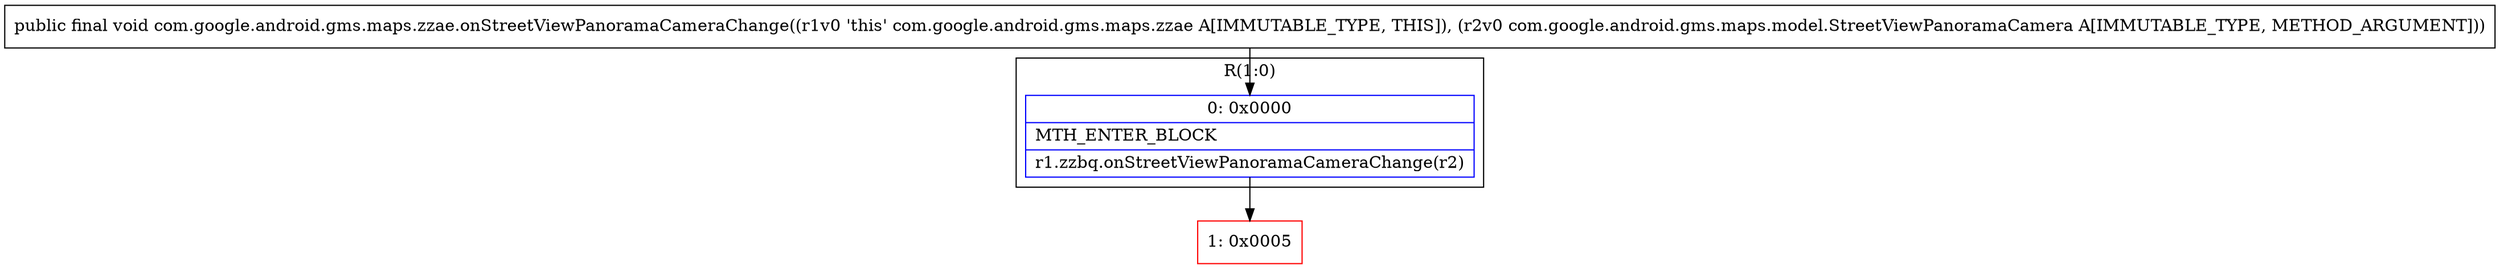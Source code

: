 digraph "CFG forcom.google.android.gms.maps.zzae.onStreetViewPanoramaCameraChange(Lcom\/google\/android\/gms\/maps\/model\/StreetViewPanoramaCamera;)V" {
subgraph cluster_Region_1329201230 {
label = "R(1:0)";
node [shape=record,color=blue];
Node_0 [shape=record,label="{0\:\ 0x0000|MTH_ENTER_BLOCK\l|r1.zzbq.onStreetViewPanoramaCameraChange(r2)\l}"];
}
Node_1 [shape=record,color=red,label="{1\:\ 0x0005}"];
MethodNode[shape=record,label="{public final void com.google.android.gms.maps.zzae.onStreetViewPanoramaCameraChange((r1v0 'this' com.google.android.gms.maps.zzae A[IMMUTABLE_TYPE, THIS]), (r2v0 com.google.android.gms.maps.model.StreetViewPanoramaCamera A[IMMUTABLE_TYPE, METHOD_ARGUMENT])) }"];
MethodNode -> Node_0;
Node_0 -> Node_1;
}

